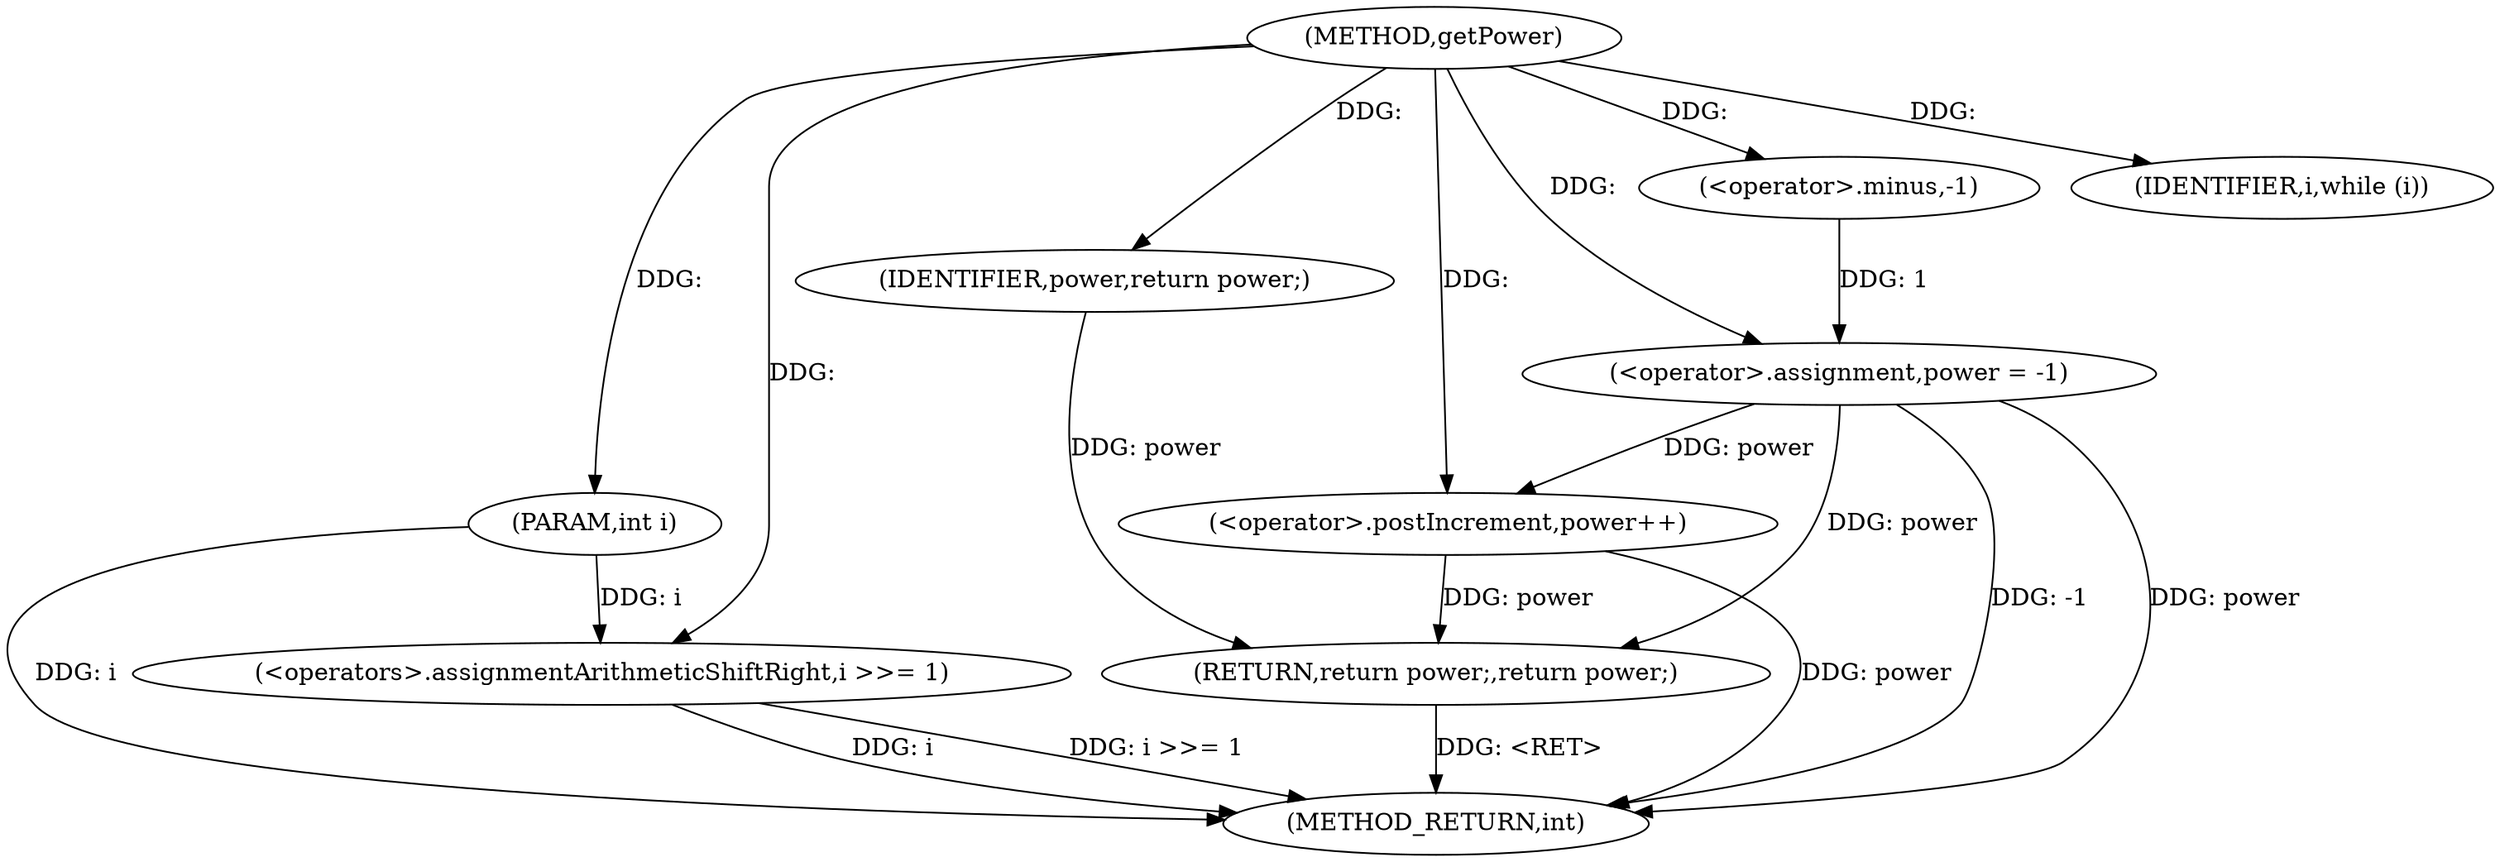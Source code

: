 digraph "getPower" {  
"1000101" [label = "(METHOD,getPower)" ]
"1000119" [label = "(METHOD_RETURN,int)" ]
"1000102" [label = "(PARAM,int i)" ]
"1000105" [label = "(<operator>.assignment,power = -1)" ]
"1000117" [label = "(RETURN,return power;,return power;)" ]
"1000110" [label = "(IDENTIFIER,i,while (i))" ]
"1000118" [label = "(IDENTIFIER,power,return power;)" ]
"1000107" [label = "(<operator>.minus,-1)" ]
"1000112" [label = "(<operator>.postIncrement,power++)" ]
"1000114" [label = "(<operators>.assignmentArithmeticShiftRight,i >>= 1)" ]
  "1000102" -> "1000119"  [ label = "DDG: i"] 
  "1000105" -> "1000119"  [ label = "DDG: power"] 
  "1000105" -> "1000119"  [ label = "DDG: -1"] 
  "1000112" -> "1000119"  [ label = "DDG: power"] 
  "1000114" -> "1000119"  [ label = "DDG: i"] 
  "1000114" -> "1000119"  [ label = "DDG: i >>= 1"] 
  "1000117" -> "1000119"  [ label = "DDG: <RET>"] 
  "1000101" -> "1000102"  [ label = "DDG: "] 
  "1000107" -> "1000105"  [ label = "DDG: 1"] 
  "1000118" -> "1000117"  [ label = "DDG: power"] 
  "1000105" -> "1000117"  [ label = "DDG: power"] 
  "1000112" -> "1000117"  [ label = "DDG: power"] 
  "1000101" -> "1000105"  [ label = "DDG: "] 
  "1000101" -> "1000110"  [ label = "DDG: "] 
  "1000101" -> "1000118"  [ label = "DDG: "] 
  "1000101" -> "1000107"  [ label = "DDG: "] 
  "1000105" -> "1000112"  [ label = "DDG: power"] 
  "1000101" -> "1000112"  [ label = "DDG: "] 
  "1000102" -> "1000114"  [ label = "DDG: i"] 
  "1000101" -> "1000114"  [ label = "DDG: "] 
}
